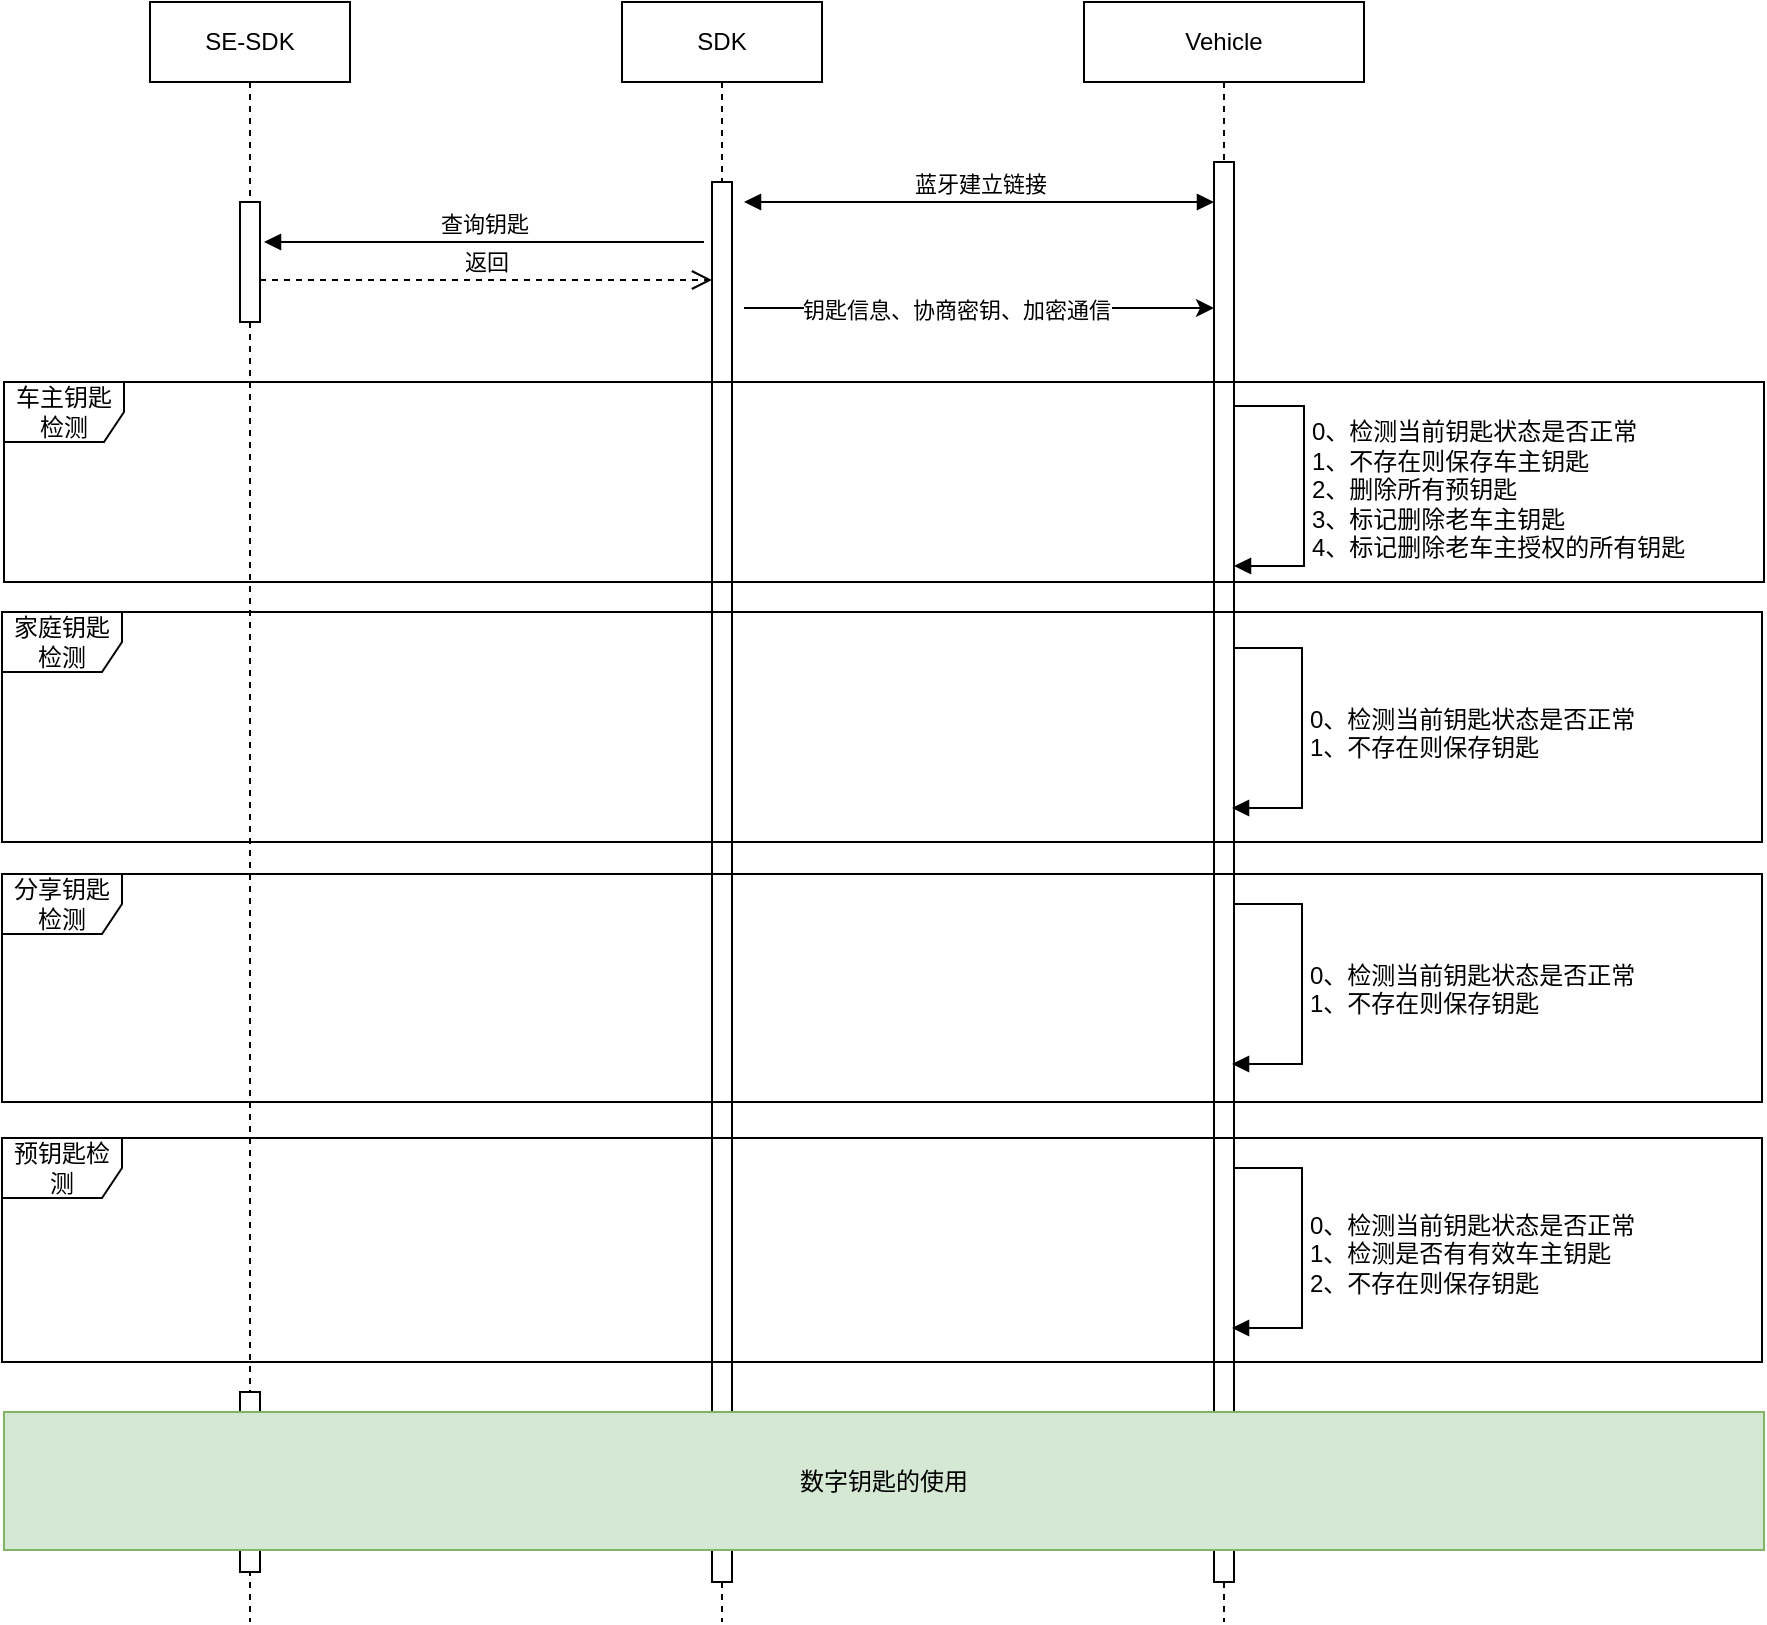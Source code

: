 <mxfile version="24.7.7">
  <diagram name="第 1 页" id="_nHWqw8DSrg4-VWIpb82">
    <mxGraphModel dx="1709" dy="927" grid="1" gridSize="10" guides="1" tooltips="1" connect="1" arrows="1" fold="1" page="1" pageScale="1" pageWidth="827" pageHeight="1169" math="0" shadow="0">
      <root>
        <mxCell id="0" />
        <mxCell id="1" parent="0" />
        <mxCell id="gpkOcdaulj_0mZSpDFni-1" value="SE-SDK" style="shape=umlLifeline;perimeter=lifelinePerimeter;whiteSpace=wrap;html=1;container=0;dropTarget=0;collapsible=0;recursiveResize=0;outlineConnect=0;portConstraint=eastwest;newEdgeStyle={&quot;edgeStyle&quot;:&quot;elbowEdgeStyle&quot;,&quot;elbow&quot;:&quot;vertical&quot;,&quot;curved&quot;:0,&quot;rounded&quot;:0};" vertex="1" parent="1">
          <mxGeometry x="323" y="90" width="100" height="810" as="geometry" />
        </mxCell>
        <mxCell id="gpkOcdaulj_0mZSpDFni-2" value="" style="html=1;points=[];perimeter=orthogonalPerimeter;outlineConnect=0;targetShapes=umlLifeline;portConstraint=eastwest;newEdgeStyle={&quot;edgeStyle&quot;:&quot;elbowEdgeStyle&quot;,&quot;elbow&quot;:&quot;vertical&quot;,&quot;curved&quot;:0,&quot;rounded&quot;:0};" vertex="1" parent="gpkOcdaulj_0mZSpDFni-1">
          <mxGeometry x="45" y="100" width="10" height="60" as="geometry" />
        </mxCell>
        <mxCell id="gpkOcdaulj_0mZSpDFni-40" value="" style="html=1;points=[];perimeter=orthogonalPerimeter;outlineConnect=0;targetShapes=umlLifeline;portConstraint=eastwest;newEdgeStyle={&quot;edgeStyle&quot;:&quot;elbowEdgeStyle&quot;,&quot;elbow&quot;:&quot;vertical&quot;,&quot;curved&quot;:0,&quot;rounded&quot;:0};" vertex="1" parent="gpkOcdaulj_0mZSpDFni-1">
          <mxGeometry x="45" y="695" width="10" height="90" as="geometry" />
        </mxCell>
        <mxCell id="gpkOcdaulj_0mZSpDFni-3" value="SDK" style="shape=umlLifeline;perimeter=lifelinePerimeter;whiteSpace=wrap;html=1;container=0;dropTarget=0;collapsible=0;recursiveResize=0;outlineConnect=0;portConstraint=eastwest;newEdgeStyle={&quot;edgeStyle&quot;:&quot;elbowEdgeStyle&quot;,&quot;elbow&quot;:&quot;vertical&quot;,&quot;curved&quot;:0,&quot;rounded&quot;:0};" vertex="1" parent="1">
          <mxGeometry x="559" y="90" width="100" height="810" as="geometry" />
        </mxCell>
        <mxCell id="gpkOcdaulj_0mZSpDFni-4" value="" style="html=1;points=[];perimeter=orthogonalPerimeter;outlineConnect=0;targetShapes=umlLifeline;portConstraint=eastwest;newEdgeStyle={&quot;edgeStyle&quot;:&quot;elbowEdgeStyle&quot;,&quot;elbow&quot;:&quot;vertical&quot;,&quot;curved&quot;:0,&quot;rounded&quot;:0};" vertex="1" parent="gpkOcdaulj_0mZSpDFni-3">
          <mxGeometry x="45" y="90" width="10" height="700" as="geometry" />
        </mxCell>
        <mxCell id="gpkOcdaulj_0mZSpDFni-5" value="蓝牙建立链接" style="html=1;verticalAlign=bottom;endArrow=block;edgeStyle=elbowEdgeStyle;elbow=vertical;curved=0;rounded=0;startArrow=block;startFill=1;" edge="1" parent="1" source="gpkOcdaulj_0mZSpDFni-28">
          <mxGeometry relative="1" as="geometry">
            <mxPoint x="795" y="190" as="sourcePoint" />
            <Array as="points" />
            <mxPoint x="620" y="190" as="targetPoint" />
          </mxGeometry>
        </mxCell>
        <mxCell id="gpkOcdaulj_0mZSpDFni-12" value="Vehicle" style="shape=umlLifeline;perimeter=lifelinePerimeter;whiteSpace=wrap;html=1;container=0;dropTarget=0;collapsible=0;recursiveResize=0;outlineConnect=0;portConstraint=eastwest;newEdgeStyle={&quot;edgeStyle&quot;:&quot;elbowEdgeStyle&quot;,&quot;elbow&quot;:&quot;vertical&quot;,&quot;curved&quot;:0,&quot;rounded&quot;:0};" vertex="1" parent="1">
          <mxGeometry x="790" y="90" width="140" height="810" as="geometry" />
        </mxCell>
        <mxCell id="gpkOcdaulj_0mZSpDFni-22" value="" style="endArrow=classic;html=1;rounded=0;" edge="1" parent="1">
          <mxGeometry width="50" height="50" relative="1" as="geometry">
            <mxPoint x="620" y="243" as="sourcePoint" />
            <mxPoint x="855" y="243" as="targetPoint" />
          </mxGeometry>
        </mxCell>
        <mxCell id="gpkOcdaulj_0mZSpDFni-37" value="钥匙信息、协商密钥、加密通信" style="edgeLabel;html=1;align=center;verticalAlign=middle;resizable=0;points=[];" vertex="1" connectable="0" parent="gpkOcdaulj_0mZSpDFni-22">
          <mxGeometry x="-0.101" y="-1" relative="1" as="geometry">
            <mxPoint as="offset" />
          </mxGeometry>
        </mxCell>
        <mxCell id="gpkOcdaulj_0mZSpDFni-24" value="&lt;div&gt;0、检测当前钥匙状态是否正常&lt;/div&gt;&lt;div&gt;1、不存在则保存车主钥匙&lt;/div&gt;2、删除所有预钥匙&lt;div&gt;3、标记删除老车主钥匙&lt;/div&gt;&lt;div&gt;4、标记删除老车主授权的所有钥匙&lt;br&gt;&lt;div&gt;&lt;br&gt;&lt;/div&gt;&lt;/div&gt;" style="html=1;align=left;spacingLeft=2;endArrow=block;rounded=0;edgeStyle=orthogonalEdgeStyle;curved=0;rounded=0;fontFamily=Helvetica;fontSize=12;fontColor=default;" edge="1" parent="1">
          <mxGeometry x="0.118" relative="1" as="geometry">
            <mxPoint x="865" y="292" as="sourcePoint" />
            <Array as="points">
              <mxPoint x="900" y="292" />
              <mxPoint x="900" y="372" />
            </Array>
            <mxPoint x="865" y="372" as="targetPoint" />
            <mxPoint as="offset" />
          </mxGeometry>
        </mxCell>
        <mxCell id="gpkOcdaulj_0mZSpDFni-27" value="返回" style="html=1;verticalAlign=bottom;endArrow=open;dashed=1;endSize=8;edgeStyle=elbowEdgeStyle;elbow=vertical;curved=0;rounded=0;" edge="1" parent="1">
          <mxGeometry relative="1" as="geometry">
            <mxPoint x="604" y="229" as="targetPoint" />
            <Array as="points" />
            <mxPoint x="378" y="229" as="sourcePoint" />
          </mxGeometry>
        </mxCell>
        <mxCell id="gpkOcdaulj_0mZSpDFni-28" value="" style="html=1;points=[];perimeter=orthogonalPerimeter;outlineConnect=0;targetShapes=umlLifeline;portConstraint=eastwest;newEdgeStyle={&quot;edgeStyle&quot;:&quot;elbowEdgeStyle&quot;,&quot;elbow&quot;:&quot;vertical&quot;,&quot;curved&quot;:0,&quot;rounded&quot;:0};" vertex="1" parent="1">
          <mxGeometry x="855" y="170" width="10" height="710" as="geometry" />
        </mxCell>
        <mxCell id="gpkOcdaulj_0mZSpDFni-29" value="查询钥匙" style="html=1;verticalAlign=bottom;endArrow=block;edgeStyle=elbowEdgeStyle;elbow=vertical;curved=0;rounded=0;startArrow=none;startFill=0;" edge="1" parent="1">
          <mxGeometry relative="1" as="geometry">
            <mxPoint x="600" y="210" as="sourcePoint" />
            <Array as="points" />
            <mxPoint x="380" y="210" as="targetPoint" />
          </mxGeometry>
        </mxCell>
        <mxCell id="gpkOcdaulj_0mZSpDFni-18" value="车主钥匙检测" style="shape=umlFrame;whiteSpace=wrap;html=1;pointerEvents=0;sketch=0;strokeColor=default;align=center;verticalAlign=middle;fontFamily=Helvetica;fontSize=12;fontColor=default;fillColor=default;" vertex="1" parent="1">
          <mxGeometry x="250" y="280" width="880" height="100" as="geometry" />
        </mxCell>
        <mxCell id="gpkOcdaulj_0mZSpDFni-33" value="&lt;div&gt;0、检测当前钥匙状态是否正常&lt;/div&gt;&lt;div&gt;1、不存在则保存钥匙&lt;/div&gt;&lt;div&gt;&lt;div&gt;&lt;br&gt;&lt;/div&gt;&lt;/div&gt;" style="html=1;align=left;spacingLeft=2;endArrow=block;rounded=0;edgeStyle=orthogonalEdgeStyle;curved=0;rounded=0;fontFamily=Helvetica;fontSize=12;fontColor=default;" edge="1" parent="1">
          <mxGeometry x="0.118" relative="1" as="geometry">
            <mxPoint x="865" y="413" as="sourcePoint" />
            <Array as="points">
              <mxPoint x="899" y="413" />
              <mxPoint x="899" y="493" />
            </Array>
            <mxPoint x="864" y="493" as="targetPoint" />
            <mxPoint as="offset" />
          </mxGeometry>
        </mxCell>
        <mxCell id="gpkOcdaulj_0mZSpDFni-34" value="家庭钥匙检测" style="shape=umlFrame;whiteSpace=wrap;html=1;pointerEvents=0;sketch=0;strokeColor=default;align=center;verticalAlign=middle;fontFamily=Helvetica;fontSize=12;fontColor=default;fillColor=default;" vertex="1" parent="1">
          <mxGeometry x="249" y="395" width="880" height="115" as="geometry" />
        </mxCell>
        <mxCell id="gpkOcdaulj_0mZSpDFni-35" value="&lt;div&gt;0、检测当前钥匙状态是否正常&lt;/div&gt;&lt;div&gt;1、不存在则保存钥匙&lt;/div&gt;&lt;div&gt;&lt;div&gt;&lt;br&gt;&lt;/div&gt;&lt;/div&gt;" style="html=1;align=left;spacingLeft=2;endArrow=block;rounded=0;edgeStyle=orthogonalEdgeStyle;curved=0;rounded=0;fontFamily=Helvetica;fontSize=12;fontColor=default;" edge="1" parent="1">
          <mxGeometry x="0.118" relative="1" as="geometry">
            <mxPoint x="865" y="541" as="sourcePoint" />
            <Array as="points">
              <mxPoint x="899" y="541" />
              <mxPoint x="899" y="621" />
            </Array>
            <mxPoint x="864" y="621" as="targetPoint" />
            <mxPoint as="offset" />
          </mxGeometry>
        </mxCell>
        <mxCell id="gpkOcdaulj_0mZSpDFni-36" value="分享钥匙检测" style="shape=umlFrame;whiteSpace=wrap;html=1;pointerEvents=0;sketch=0;strokeColor=default;align=center;verticalAlign=middle;fontFamily=Helvetica;fontSize=12;fontColor=default;fillColor=default;" vertex="1" parent="1">
          <mxGeometry x="249" y="526" width="880" height="114" as="geometry" />
        </mxCell>
        <mxCell id="gpkOcdaulj_0mZSpDFni-38" value="&lt;div&gt;0、检测当前钥匙状态是否正常&lt;/div&gt;&lt;div&gt;1、检测是否有有效车主钥匙&lt;/div&gt;&lt;div&gt;2、不存在则保存钥匙&lt;/div&gt;&lt;div&gt;&lt;div&gt;&lt;br&gt;&lt;/div&gt;&lt;/div&gt;" style="html=1;align=left;spacingLeft=2;endArrow=block;rounded=0;edgeStyle=orthogonalEdgeStyle;curved=0;rounded=0;fontFamily=Helvetica;fontSize=12;fontColor=default;" edge="1" parent="1">
          <mxGeometry x="0.118" relative="1" as="geometry">
            <mxPoint x="865" y="673" as="sourcePoint" />
            <Array as="points">
              <mxPoint x="899" y="673" />
              <mxPoint x="899" y="753" />
            </Array>
            <mxPoint x="864" y="753" as="targetPoint" />
            <mxPoint as="offset" />
          </mxGeometry>
        </mxCell>
        <mxCell id="gpkOcdaulj_0mZSpDFni-39" value="预钥匙检测" style="shape=umlFrame;whiteSpace=wrap;html=1;pointerEvents=0;sketch=0;strokeColor=default;align=center;verticalAlign=middle;fontFamily=Helvetica;fontSize=12;fontColor=default;fillColor=default;" vertex="1" parent="1">
          <mxGeometry x="249" y="658" width="880" height="112" as="geometry" />
        </mxCell>
        <mxCell id="gpkOcdaulj_0mZSpDFni-49" value="数字钥匙的使用" style="html=1;whiteSpace=wrap;fillColor=#d5e8d4;strokeColor=#82b366;" vertex="1" parent="1">
          <mxGeometry x="250" y="795" width="880" height="69" as="geometry" />
        </mxCell>
      </root>
    </mxGraphModel>
  </diagram>
</mxfile>
